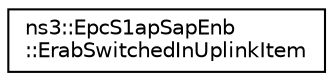 digraph "Graphical Class Hierarchy"
{
 // LATEX_PDF_SIZE
  edge [fontname="Helvetica",fontsize="10",labelfontname="Helvetica",labelfontsize="10"];
  node [fontname="Helvetica",fontsize="10",shape=record];
  rankdir="LR";
  Node0 [label="ns3::EpcS1apSapEnb\l::ErabSwitchedInUplinkItem",height=0.2,width=0.4,color="black", fillcolor="white", style="filled",URL="$structns3_1_1_epc_s1ap_sap_enb_1_1_erab_switched_in_uplink_item.html",tooltip="E-RABs Switched in Uplink Item IE, see 3GPP TS 36.413 9.1.5.9."];
}
